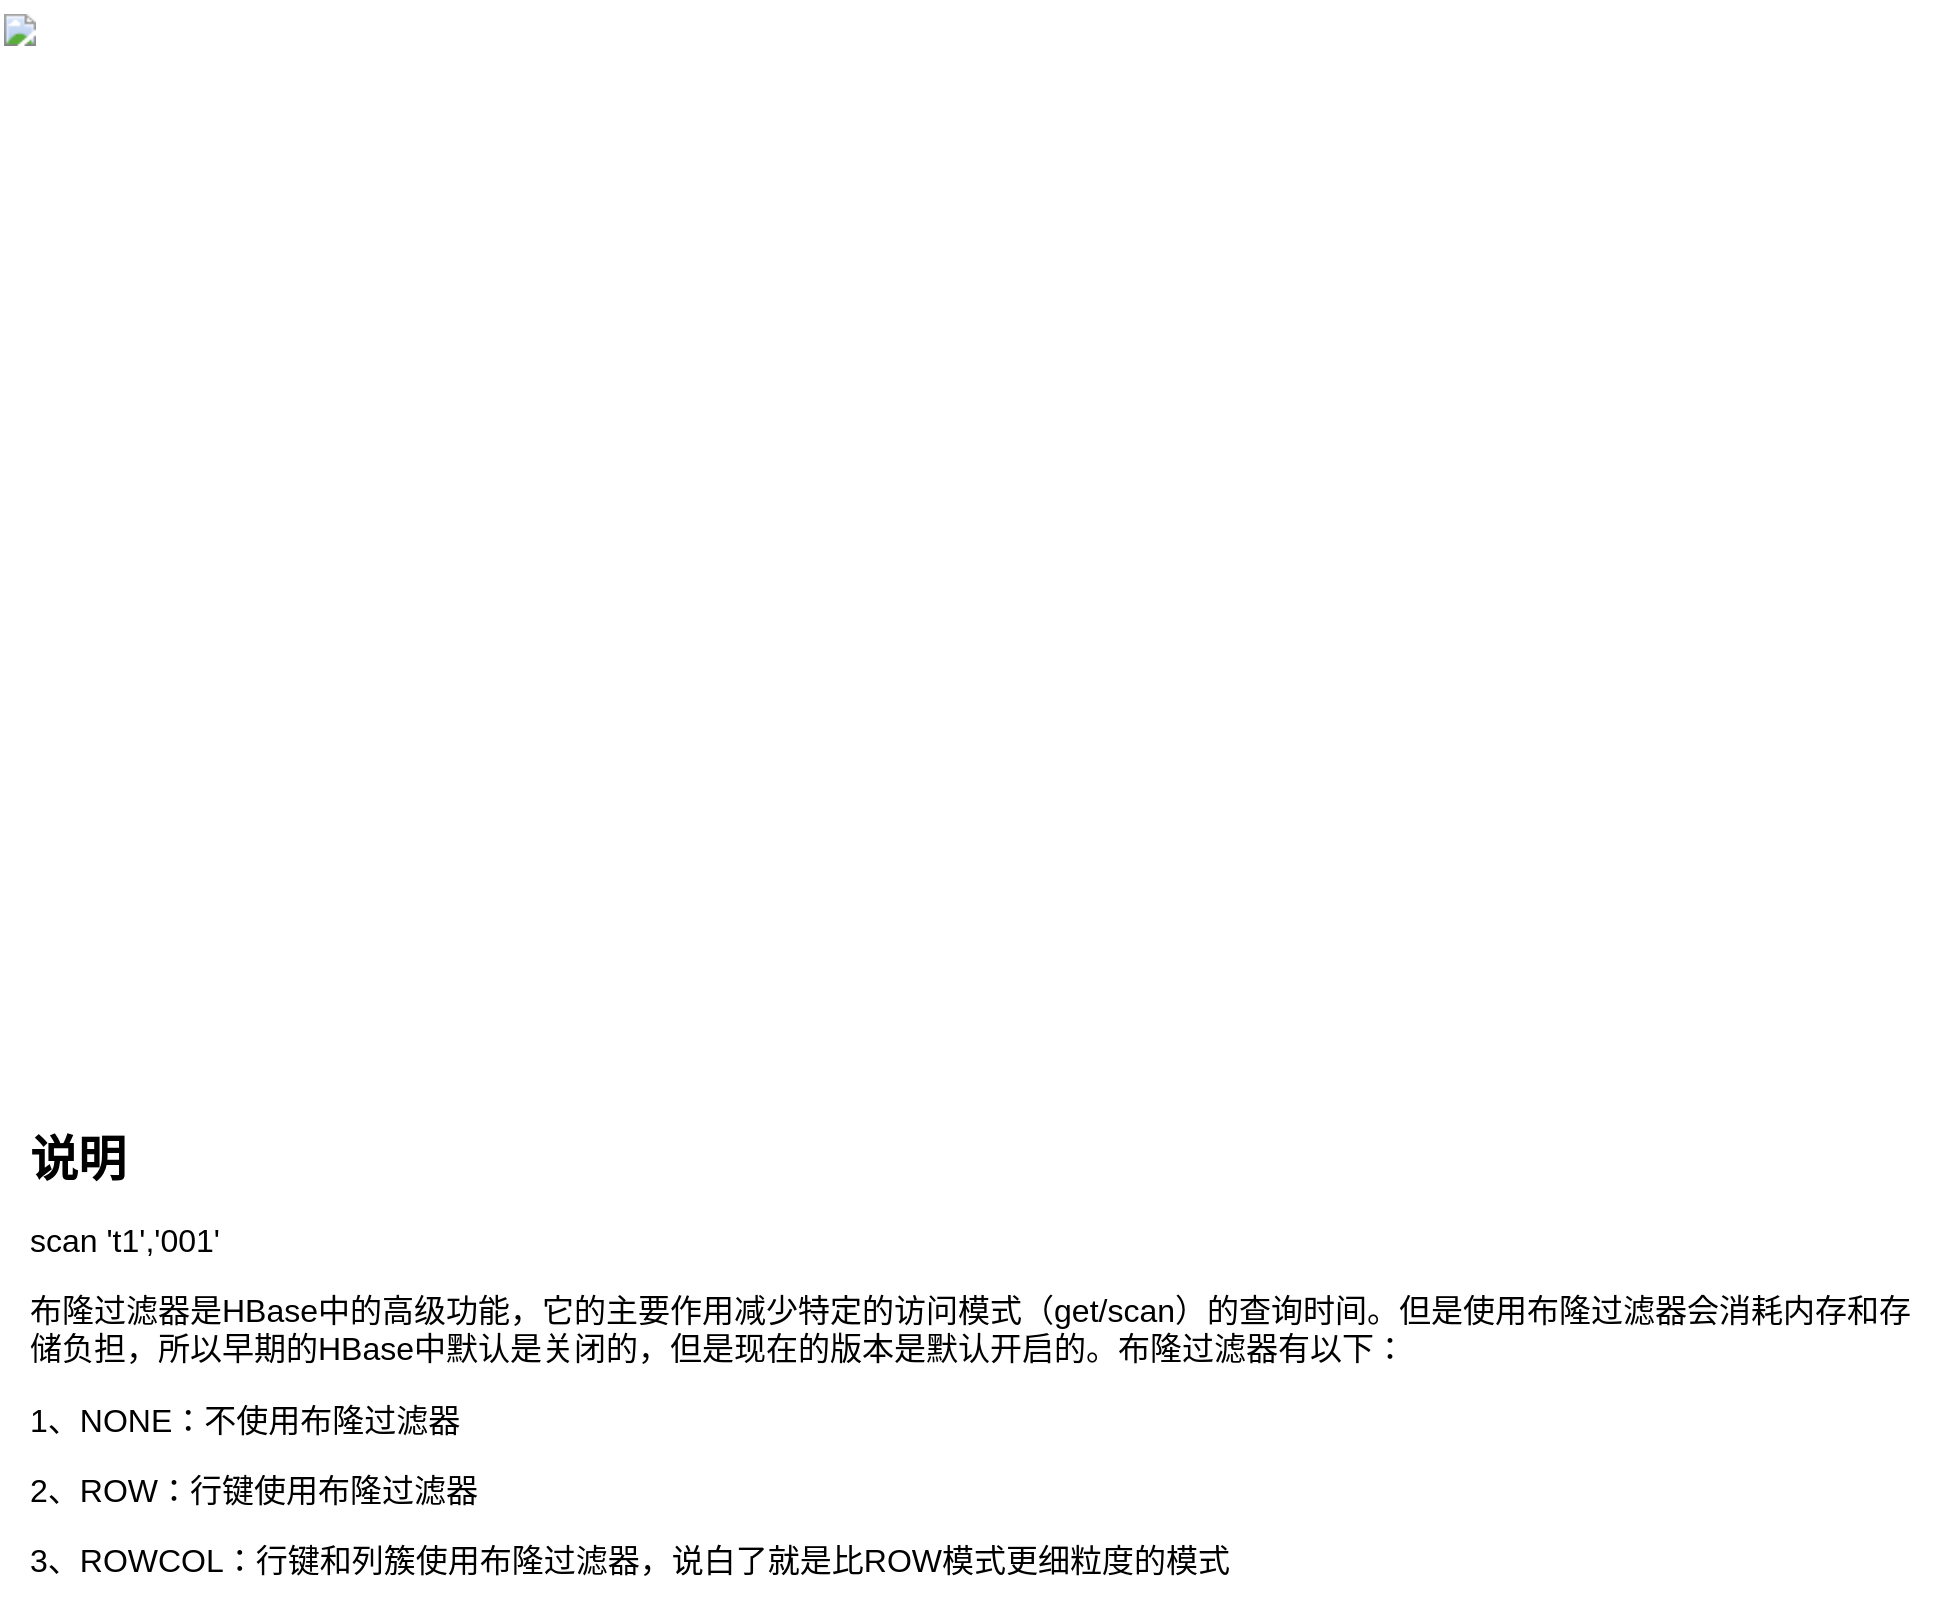 <mxfile version="13.1.1" type="github">
  <diagram id="SevmCK40mXmbiVEVTYU5" name="第 1 页">
    <mxGraphModel dx="1422" dy="794" grid="1" gridSize="10" guides="1" tooltips="1" connect="1" arrows="1" fold="1" page="1" pageScale="1" pageWidth="827" pageHeight="1169" math="0" shadow="0">
      <root>
        <mxCell id="0" />
        <mxCell id="1" parent="0" />
        <mxCell id="c3S0u0TuINotEP8UHHpt-2" value="&lt;!--StartFragment--&gt;&lt;img src=&quot;https://timgsa.baidu.com/timg?image&amp;amp;quality=80&amp;amp;size=b9999_10000&amp;amp;sec=1589368441992&amp;amp;di=2b01ea0042feb47a82c94acaac270818&amp;amp;imgtype=0&amp;amp;src=http%3A%2F%2Fwww.uml.org.cn%2Fbigdata%2Fimages%2F20180705410.jpg&quot;&gt;&lt;!--EndFragment--&gt;" style="text;whiteSpace=wrap;html=1;" vertex="1" parent="1">
          <mxGeometry x="30" width="30" height="30" as="geometry" />
        </mxCell>
        <mxCell id="c3S0u0TuINotEP8UHHpt-3" value="&lt;h1&gt;说明&lt;/h1&gt;&lt;p style=&quot;font-size: 16px&quot;&gt;&lt;font style=&quot;font-size: 16px&quot;&gt;scan &#39;t1&#39;,&#39;001&#39;&lt;/font&gt;&lt;/p&gt;&lt;p style=&quot;font-size: 16px&quot;&gt;&lt;font style=&quot;font-size: 16px&quot;&gt;布隆过滤器是HBase中的高级功能，它的主要作用减少特定的访问模式（get/scan）的查询时间。但是使用布隆过滤器会消耗内存和存储负担，所以早期的HBase中默认是关闭的，但是现在的版本是默认开启的。布隆过滤器有以下：&lt;/font&gt;&lt;/p&gt;&lt;p style=&quot;font-size: 16px&quot;&gt;&lt;font style=&quot;font-size: 16px&quot;&gt;1、NONE：不使用布隆过滤器&lt;/font&gt;&lt;/p&gt;&lt;p style=&quot;font-size: 16px&quot;&gt;&lt;font style=&quot;font-size: 16px&quot;&gt;2、ROW：行键使用布隆过滤器&lt;/font&gt;&lt;/p&gt;&lt;p style=&quot;font-size: 16px&quot;&gt;&lt;font style=&quot;font-size: 16px&quot;&gt;3、ROWCOL：行键和列簇使用布隆过滤器，说白了就是比ROW模式更细粒度的模式&lt;/font&gt;&lt;/p&gt;" style="text;html=1;strokeColor=none;fillColor=none;spacing=5;spacingTop=-20;whiteSpace=wrap;overflow=hidden;rounded=0;" vertex="1" parent="1">
          <mxGeometry x="40" y="560" width="960" height="250" as="geometry" />
        </mxCell>
      </root>
    </mxGraphModel>
  </diagram>
</mxfile>
